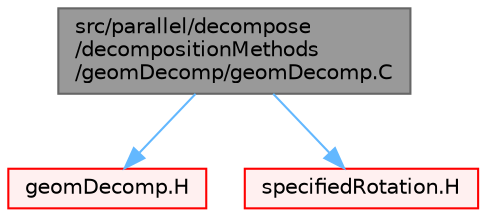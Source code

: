 digraph "src/parallel/decompose/decompositionMethods/geomDecomp/geomDecomp.C"
{
 // LATEX_PDF_SIZE
  bgcolor="transparent";
  edge [fontname=Helvetica,fontsize=10,labelfontname=Helvetica,labelfontsize=10];
  node [fontname=Helvetica,fontsize=10,shape=box,height=0.2,width=0.4];
  Node1 [id="Node000001",label="src/parallel/decompose\l/decompositionMethods\l/geomDecomp/geomDecomp.C",height=0.2,width=0.4,color="gray40", fillcolor="grey60", style="filled", fontcolor="black",tooltip=" "];
  Node1 -> Node2 [id="edge1_Node000001_Node000002",color="steelblue1",style="solid",tooltip=" "];
  Node2 [id="Node000002",label="geomDecomp.H",height=0.2,width=0.4,color="red", fillcolor="#FFF0F0", style="filled",URL="$geomDecomp_8H.html",tooltip=" "];
  Node1 -> Node300 [id="edge2_Node000001_Node000300",color="steelblue1",style="solid",tooltip=" "];
  Node300 [id="Node000300",label="specifiedRotation.H",height=0.2,width=0.4,color="red", fillcolor="#FFF0F0", style="filled",URL="$specifiedRotation_8H.html",tooltip=" "];
}
